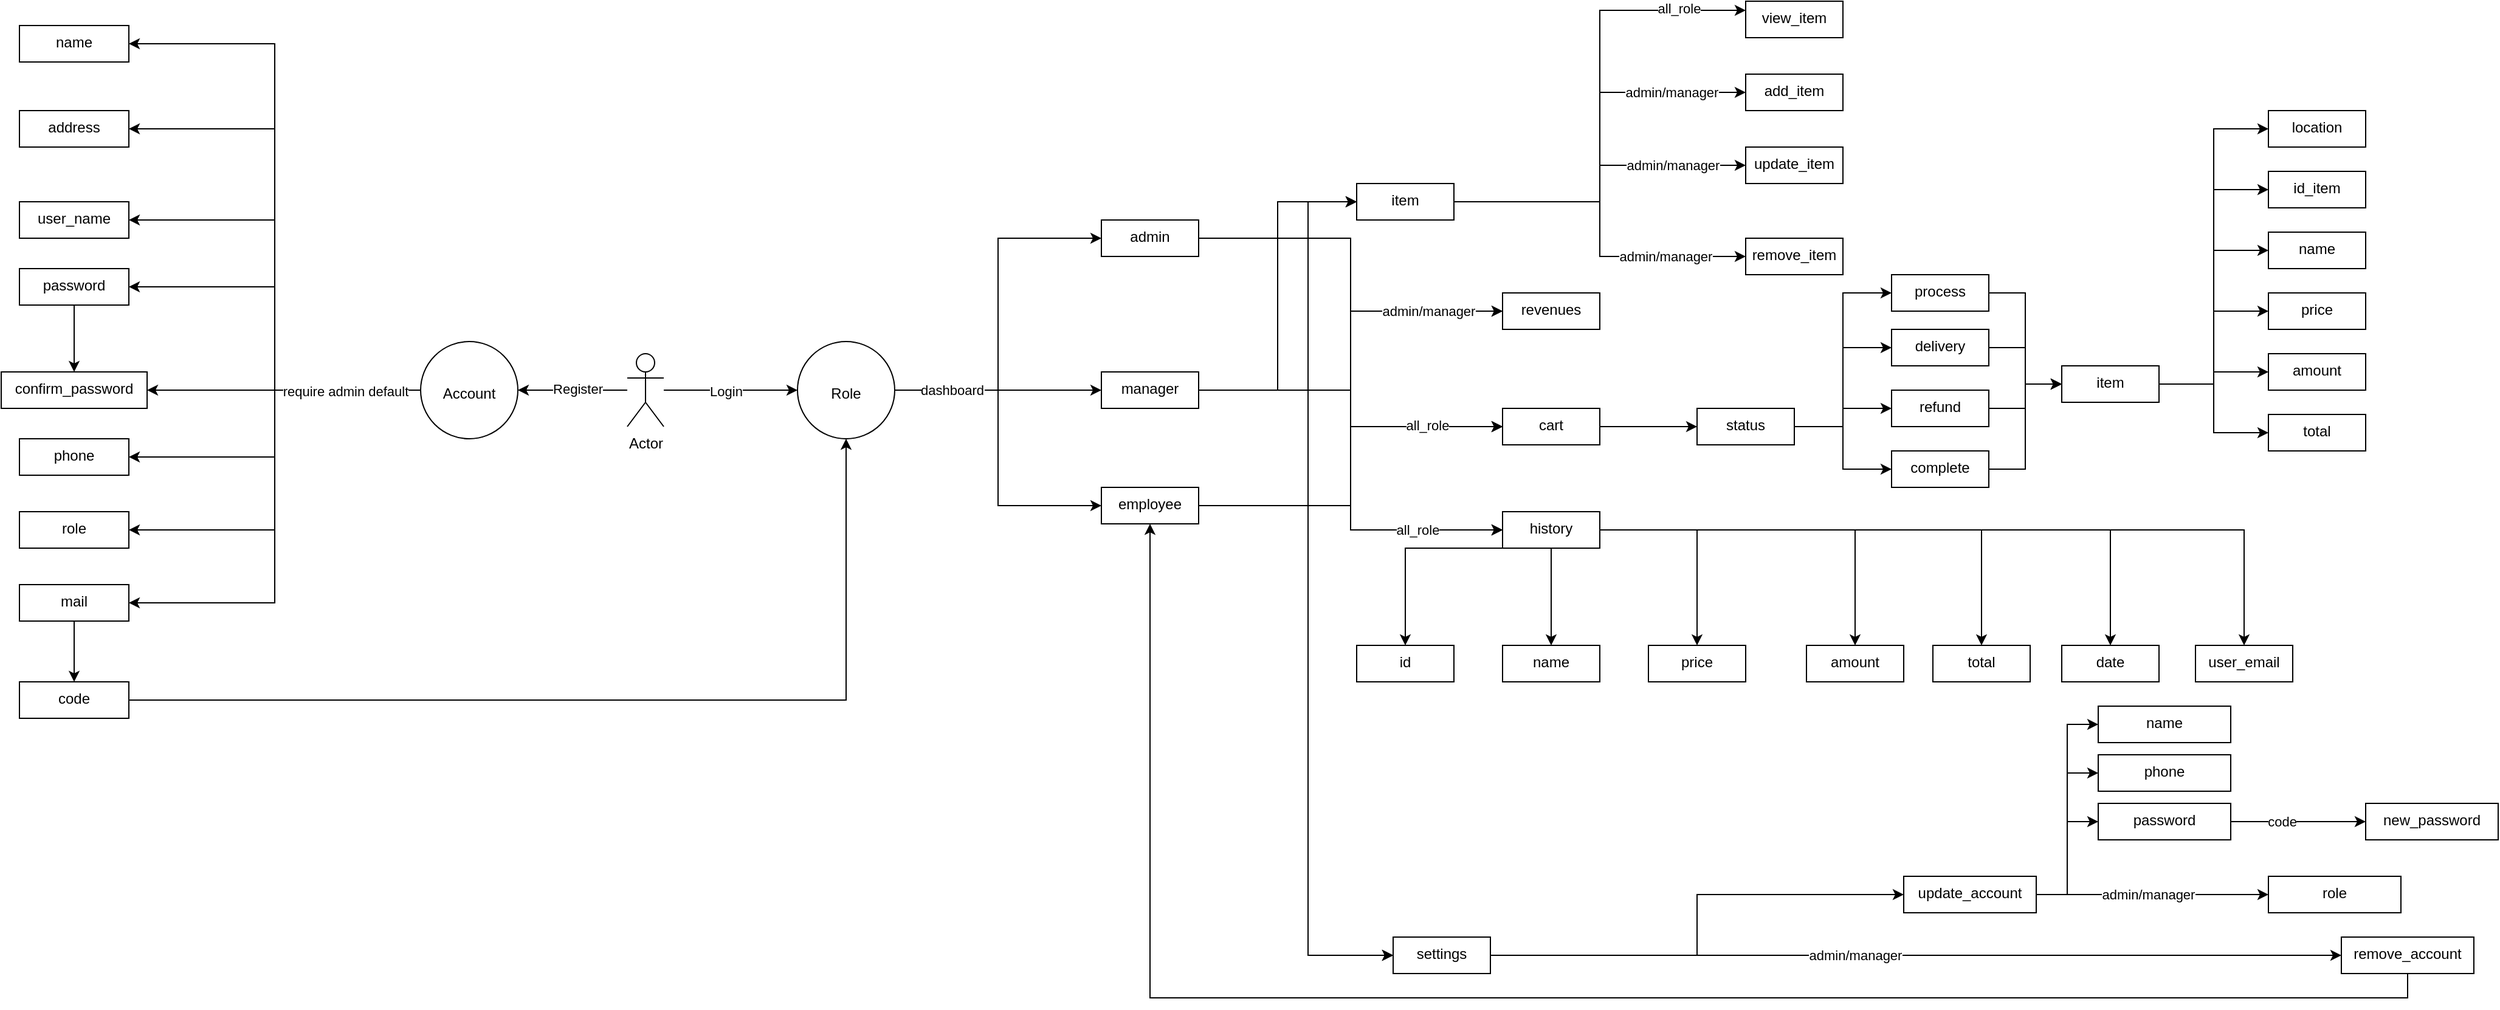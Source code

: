 <mxfile version="22.0.4" type="github">
  <diagram name="Trang-1" id="b99IJg6aE5r9UIynJmgb">
    <mxGraphModel dx="2535" dy="722" grid="1" gridSize="10" guides="1" tooltips="1" connect="1" arrows="1" fold="1" page="1" pageScale="1" pageWidth="1169" pageHeight="827" math="0" shadow="0">
      <root>
        <mxCell id="0" />
        <mxCell id="1" parent="0" />
        <mxCell id="jHfvoRSbPwIjODcUTpJH-3" value="" style="edgeStyle=orthogonalEdgeStyle;rounded=0;orthogonalLoop=1;jettySize=auto;html=1;" edge="1" parent="1" source="jHfvoRSbPwIjODcUTpJH-1" target="jHfvoRSbPwIjODcUTpJH-2">
          <mxGeometry relative="1" as="geometry">
            <Array as="points">
              <mxPoint x="560" y="650" />
              <mxPoint x="560" y="650" />
            </Array>
          </mxGeometry>
        </mxCell>
        <mxCell id="jHfvoRSbPwIjODcUTpJH-4" value="Login" style="edgeLabel;html=1;align=center;verticalAlign=middle;resizable=0;points=[];" vertex="1" connectable="0" parent="jHfvoRSbPwIjODcUTpJH-3">
          <mxGeometry x="-0.082" y="-1" relative="1" as="geometry">
            <mxPoint as="offset" />
          </mxGeometry>
        </mxCell>
        <mxCell id="jHfvoRSbPwIjODcUTpJH-33" value="" style="edgeStyle=orthogonalEdgeStyle;rounded=0;orthogonalLoop=1;jettySize=auto;html=1;" edge="1" parent="1" source="jHfvoRSbPwIjODcUTpJH-1" target="jHfvoRSbPwIjODcUTpJH-32">
          <mxGeometry relative="1" as="geometry" />
        </mxCell>
        <mxCell id="jHfvoRSbPwIjODcUTpJH-172" value="Register" style="edgeLabel;html=1;align=center;verticalAlign=middle;resizable=0;points=[];" vertex="1" connectable="0" parent="jHfvoRSbPwIjODcUTpJH-33">
          <mxGeometry x="-0.08" y="-1" relative="1" as="geometry">
            <mxPoint as="offset" />
          </mxGeometry>
        </mxCell>
        <mxCell id="jHfvoRSbPwIjODcUTpJH-1" value="Actor" style="shape=umlActor;verticalLabelPosition=bottom;verticalAlign=top;html=1;outlineConnect=0;" vertex="1" parent="1">
          <mxGeometry x="500" y="620" width="30" height="60" as="geometry" />
        </mxCell>
        <mxCell id="jHfvoRSbPwIjODcUTpJH-49" value="" style="edgeStyle=orthogonalEdgeStyle;rounded=0;orthogonalLoop=1;jettySize=auto;html=1;entryX=0;entryY=0.5;entryDx=0;entryDy=0;" edge="1" parent="1" source="jHfvoRSbPwIjODcUTpJH-2" target="jHfvoRSbPwIjODcUTpJH-48">
          <mxGeometry relative="1" as="geometry" />
        </mxCell>
        <mxCell id="jHfvoRSbPwIjODcUTpJH-53" style="edgeStyle=orthogonalEdgeStyle;rounded=0;orthogonalLoop=1;jettySize=auto;html=1;entryX=0;entryY=0.5;entryDx=0;entryDy=0;" edge="1" parent="1" source="jHfvoRSbPwIjODcUTpJH-2" target="jHfvoRSbPwIjODcUTpJH-50">
          <mxGeometry relative="1" as="geometry" />
        </mxCell>
        <mxCell id="jHfvoRSbPwIjODcUTpJH-54" style="edgeStyle=orthogonalEdgeStyle;rounded=0;orthogonalLoop=1;jettySize=auto;html=1;entryX=0;entryY=0.5;entryDx=0;entryDy=0;" edge="1" parent="1" source="jHfvoRSbPwIjODcUTpJH-2" target="jHfvoRSbPwIjODcUTpJH-51">
          <mxGeometry relative="1" as="geometry" />
        </mxCell>
        <mxCell id="jHfvoRSbPwIjODcUTpJH-91" value="dashboard" style="edgeLabel;html=1;align=center;verticalAlign=middle;resizable=0;points=[];" vertex="1" connectable="0" parent="jHfvoRSbPwIjODcUTpJH-54">
          <mxGeometry x="-0.589" relative="1" as="geometry">
            <mxPoint x="-8" as="offset" />
          </mxGeometry>
        </mxCell>
        <mxCell id="jHfvoRSbPwIjODcUTpJH-2" value="&lt;br&gt;&lt;br&gt;Role" style="ellipse;whiteSpace=wrap;html=1;verticalAlign=top;" vertex="1" parent="1">
          <mxGeometry x="640" y="610" width="80" height="80" as="geometry" />
        </mxCell>
        <mxCell id="jHfvoRSbPwIjODcUTpJH-5" value="user_name" style="whiteSpace=wrap;html=1;verticalAlign=top;" vertex="1" parent="1">
          <mxGeometry y="495" width="90" height="30" as="geometry" />
        </mxCell>
        <mxCell id="jHfvoRSbPwIjODcUTpJH-40" style="edgeStyle=orthogonalEdgeStyle;rounded=0;orthogonalLoop=1;jettySize=auto;html=1;entryX=0.5;entryY=0;entryDx=0;entryDy=0;" edge="1" parent="1" source="jHfvoRSbPwIjODcUTpJH-7" target="jHfvoRSbPwIjODcUTpJH-8">
          <mxGeometry relative="1" as="geometry" />
        </mxCell>
        <mxCell id="jHfvoRSbPwIjODcUTpJH-7" value="password" style="whiteSpace=wrap;html=1;verticalAlign=top;" vertex="1" parent="1">
          <mxGeometry y="550" width="90" height="30" as="geometry" />
        </mxCell>
        <mxCell id="jHfvoRSbPwIjODcUTpJH-8" value="confirm_password" style="whiteSpace=wrap;html=1;verticalAlign=top;" vertex="1" parent="1">
          <mxGeometry x="-15" y="635" width="120" height="30" as="geometry" />
        </mxCell>
        <mxCell id="jHfvoRSbPwIjODcUTpJH-9" value="phone" style="whiteSpace=wrap;html=1;verticalAlign=top;" vertex="1" parent="1">
          <mxGeometry y="690" width="90" height="30" as="geometry" />
        </mxCell>
        <mxCell id="jHfvoRSbPwIjODcUTpJH-10" value="name" style="whiteSpace=wrap;html=1;verticalAlign=top;" vertex="1" parent="1">
          <mxGeometry y="350" width="90" height="30" as="geometry" />
        </mxCell>
        <mxCell id="jHfvoRSbPwIjODcUTpJH-23" style="edgeStyle=orthogonalEdgeStyle;rounded=0;orthogonalLoop=1;jettySize=auto;html=1;" edge="1" parent="1" source="jHfvoRSbPwIjODcUTpJH-11" target="jHfvoRSbPwIjODcUTpJH-12">
          <mxGeometry relative="1" as="geometry" />
        </mxCell>
        <mxCell id="jHfvoRSbPwIjODcUTpJH-11" value="mail" style="whiteSpace=wrap;html=1;verticalAlign=top;" vertex="1" parent="1">
          <mxGeometry y="810" width="90" height="30" as="geometry" />
        </mxCell>
        <mxCell id="jHfvoRSbPwIjODcUTpJH-47" style="edgeStyle=orthogonalEdgeStyle;rounded=0;orthogonalLoop=1;jettySize=auto;html=1;entryX=0.5;entryY=1;entryDx=0;entryDy=0;" edge="1" parent="1" source="jHfvoRSbPwIjODcUTpJH-12" target="jHfvoRSbPwIjODcUTpJH-2">
          <mxGeometry relative="1" as="geometry" />
        </mxCell>
        <mxCell id="jHfvoRSbPwIjODcUTpJH-12" value="code" style="whiteSpace=wrap;html=1;verticalAlign=top;" vertex="1" parent="1">
          <mxGeometry y="890" width="90" height="30" as="geometry" />
        </mxCell>
        <mxCell id="jHfvoRSbPwIjODcUTpJH-35" style="edgeStyle=orthogonalEdgeStyle;rounded=0;orthogonalLoop=1;jettySize=auto;html=1;entryX=1;entryY=0.5;entryDx=0;entryDy=0;" edge="1" parent="1" source="jHfvoRSbPwIjODcUTpJH-32" target="jHfvoRSbPwIjODcUTpJH-10">
          <mxGeometry relative="1" as="geometry" />
        </mxCell>
        <mxCell id="jHfvoRSbPwIjODcUTpJH-36" style="edgeStyle=orthogonalEdgeStyle;rounded=0;orthogonalLoop=1;jettySize=auto;html=1;entryX=1;entryY=0.5;entryDx=0;entryDy=0;" edge="1" parent="1" source="jHfvoRSbPwIjODcUTpJH-32" target="jHfvoRSbPwIjODcUTpJH-5">
          <mxGeometry relative="1" as="geometry" />
        </mxCell>
        <mxCell id="jHfvoRSbPwIjODcUTpJH-37" style="edgeStyle=orthogonalEdgeStyle;rounded=0;orthogonalLoop=1;jettySize=auto;html=1;entryX=1;entryY=0.5;entryDx=0;entryDy=0;" edge="1" parent="1" source="jHfvoRSbPwIjODcUTpJH-32" target="jHfvoRSbPwIjODcUTpJH-7">
          <mxGeometry relative="1" as="geometry" />
        </mxCell>
        <mxCell id="jHfvoRSbPwIjODcUTpJH-39" style="edgeStyle=orthogonalEdgeStyle;rounded=0;orthogonalLoop=1;jettySize=auto;html=1;entryX=1;entryY=0.5;entryDx=0;entryDy=0;" edge="1" parent="1" source="jHfvoRSbPwIjODcUTpJH-32" target="jHfvoRSbPwIjODcUTpJH-8">
          <mxGeometry relative="1" as="geometry">
            <Array as="points">
              <mxPoint x="175" y="650" />
            </Array>
          </mxGeometry>
        </mxCell>
        <mxCell id="jHfvoRSbPwIjODcUTpJH-41" style="edgeStyle=orthogonalEdgeStyle;rounded=0;orthogonalLoop=1;jettySize=auto;html=1;entryX=1;entryY=0.5;entryDx=0;entryDy=0;" edge="1" parent="1" source="jHfvoRSbPwIjODcUTpJH-32" target="jHfvoRSbPwIjODcUTpJH-9">
          <mxGeometry relative="1" as="geometry" />
        </mxCell>
        <mxCell id="jHfvoRSbPwIjODcUTpJH-42" style="edgeStyle=orthogonalEdgeStyle;rounded=0;orthogonalLoop=1;jettySize=auto;html=1;entryX=1;entryY=0.5;entryDx=0;entryDy=0;" edge="1" parent="1" source="jHfvoRSbPwIjODcUTpJH-32" target="jHfvoRSbPwIjODcUTpJH-11">
          <mxGeometry relative="1" as="geometry" />
        </mxCell>
        <mxCell id="jHfvoRSbPwIjODcUTpJH-46" style="edgeStyle=orthogonalEdgeStyle;rounded=0;orthogonalLoop=1;jettySize=auto;html=1;entryX=1;entryY=0.5;entryDx=0;entryDy=0;" edge="1" parent="1" source="jHfvoRSbPwIjODcUTpJH-32" target="jHfvoRSbPwIjODcUTpJH-45">
          <mxGeometry relative="1" as="geometry" />
        </mxCell>
        <mxCell id="jHfvoRSbPwIjODcUTpJH-177" style="edgeStyle=orthogonalEdgeStyle;rounded=0;orthogonalLoop=1;jettySize=auto;html=1;entryX=1;entryY=0.5;entryDx=0;entryDy=0;" edge="1" parent="1" source="jHfvoRSbPwIjODcUTpJH-32" target="jHfvoRSbPwIjODcUTpJH-108">
          <mxGeometry relative="1" as="geometry" />
        </mxCell>
        <mxCell id="jHfvoRSbPwIjODcUTpJH-32" value="&lt;br&gt;&lt;br&gt;Account" style="ellipse;whiteSpace=wrap;html=1;verticalAlign=top;" vertex="1" parent="1">
          <mxGeometry x="330" y="610" width="80" height="80" as="geometry" />
        </mxCell>
        <mxCell id="jHfvoRSbPwIjODcUTpJH-45" value="role" style="whiteSpace=wrap;html=1;verticalAlign=top;" vertex="1" parent="1">
          <mxGeometry y="750" width="90" height="30" as="geometry" />
        </mxCell>
        <mxCell id="jHfvoRSbPwIjODcUTpJH-65" style="edgeStyle=orthogonalEdgeStyle;rounded=0;orthogonalLoop=1;jettySize=auto;html=1;entryX=0;entryY=0.5;entryDx=0;entryDy=0;" edge="1" parent="1" source="jHfvoRSbPwIjODcUTpJH-48" target="jHfvoRSbPwIjODcUTpJH-58">
          <mxGeometry relative="1" as="geometry" />
        </mxCell>
        <mxCell id="jHfvoRSbPwIjODcUTpJH-76" style="edgeStyle=orthogonalEdgeStyle;rounded=0;orthogonalLoop=1;jettySize=auto;html=1;entryX=0;entryY=0.5;entryDx=0;entryDy=0;" edge="1" parent="1" source="jHfvoRSbPwIjODcUTpJH-48" target="jHfvoRSbPwIjODcUTpJH-55">
          <mxGeometry relative="1" as="geometry" />
        </mxCell>
        <mxCell id="jHfvoRSbPwIjODcUTpJH-84" style="edgeStyle=orthogonalEdgeStyle;rounded=0;orthogonalLoop=1;jettySize=auto;html=1;entryX=0;entryY=0.5;entryDx=0;entryDy=0;" edge="1" parent="1" source="jHfvoRSbPwIjODcUTpJH-48" target="jHfvoRSbPwIjODcUTpJH-57">
          <mxGeometry relative="1" as="geometry" />
        </mxCell>
        <mxCell id="jHfvoRSbPwIjODcUTpJH-87" style="edgeStyle=orthogonalEdgeStyle;rounded=0;orthogonalLoop=1;jettySize=auto;html=1;entryX=0;entryY=0.5;entryDx=0;entryDy=0;" edge="1" parent="1" source="jHfvoRSbPwIjODcUTpJH-48" target="jHfvoRSbPwIjODcUTpJH-56">
          <mxGeometry relative="1" as="geometry" />
        </mxCell>
        <mxCell id="jHfvoRSbPwIjODcUTpJH-95" style="edgeStyle=orthogonalEdgeStyle;rounded=0;orthogonalLoop=1;jettySize=auto;html=1;entryX=0;entryY=0.5;entryDx=0;entryDy=0;" edge="1" parent="1" source="jHfvoRSbPwIjODcUTpJH-48" target="jHfvoRSbPwIjODcUTpJH-94">
          <mxGeometry relative="1" as="geometry">
            <Array as="points">
              <mxPoint x="1060" y="525" />
              <mxPoint x="1060" y="1115" />
            </Array>
          </mxGeometry>
        </mxCell>
        <mxCell id="jHfvoRSbPwIjODcUTpJH-48" value="admin" style="whiteSpace=wrap;html=1;verticalAlign=top;" vertex="1" parent="1">
          <mxGeometry x="890" y="510" width="80" height="30" as="geometry" />
        </mxCell>
        <mxCell id="jHfvoRSbPwIjODcUTpJH-66" style="edgeStyle=orthogonalEdgeStyle;rounded=0;orthogonalLoop=1;jettySize=auto;html=1;entryX=0;entryY=0.5;entryDx=0;entryDy=0;" edge="1" parent="1" source="jHfvoRSbPwIjODcUTpJH-50" target="jHfvoRSbPwIjODcUTpJH-58">
          <mxGeometry relative="1" as="geometry" />
        </mxCell>
        <mxCell id="jHfvoRSbPwIjODcUTpJH-77" style="edgeStyle=orthogonalEdgeStyle;rounded=0;orthogonalLoop=1;jettySize=auto;html=1;entryX=0;entryY=0.5;entryDx=0;entryDy=0;" edge="1" parent="1" source="jHfvoRSbPwIjODcUTpJH-50" target="jHfvoRSbPwIjODcUTpJH-55">
          <mxGeometry relative="1" as="geometry" />
        </mxCell>
        <mxCell id="jHfvoRSbPwIjODcUTpJH-88" value="admin/manager" style="edgeLabel;html=1;align=center;verticalAlign=middle;resizable=0;points=[];" vertex="1" connectable="0" parent="jHfvoRSbPwIjODcUTpJH-77">
          <mxGeometry x="0.564" y="-1" relative="1" as="geometry">
            <mxPoint x="7" y="-1" as="offset" />
          </mxGeometry>
        </mxCell>
        <mxCell id="jHfvoRSbPwIjODcUTpJH-83" style="edgeStyle=orthogonalEdgeStyle;rounded=0;orthogonalLoop=1;jettySize=auto;html=1;entryX=0;entryY=0.5;entryDx=0;entryDy=0;" edge="1" parent="1" source="jHfvoRSbPwIjODcUTpJH-50" target="jHfvoRSbPwIjODcUTpJH-57">
          <mxGeometry relative="1" as="geometry" />
        </mxCell>
        <mxCell id="jHfvoRSbPwIjODcUTpJH-85" style="edgeStyle=orthogonalEdgeStyle;rounded=0;orthogonalLoop=1;jettySize=auto;html=1;entryX=0;entryY=0.5;entryDx=0;entryDy=0;" edge="1" parent="1" source="jHfvoRSbPwIjODcUTpJH-50" target="jHfvoRSbPwIjODcUTpJH-56">
          <mxGeometry relative="1" as="geometry" />
        </mxCell>
        <mxCell id="jHfvoRSbPwIjODcUTpJH-97" style="edgeStyle=orthogonalEdgeStyle;rounded=0;orthogonalLoop=1;jettySize=auto;html=1;entryX=0;entryY=0.5;entryDx=0;entryDy=0;" edge="1" parent="1" source="jHfvoRSbPwIjODcUTpJH-50" target="jHfvoRSbPwIjODcUTpJH-94">
          <mxGeometry relative="1" as="geometry">
            <Array as="points">
              <mxPoint x="1060" y="650" />
              <mxPoint x="1060" y="1115" />
            </Array>
          </mxGeometry>
        </mxCell>
        <mxCell id="jHfvoRSbPwIjODcUTpJH-50" value="manager" style="whiteSpace=wrap;html=1;verticalAlign=top;" vertex="1" parent="1">
          <mxGeometry x="890" y="635" width="80" height="30" as="geometry" />
        </mxCell>
        <mxCell id="jHfvoRSbPwIjODcUTpJH-71" style="edgeStyle=orthogonalEdgeStyle;rounded=0;orthogonalLoop=1;jettySize=auto;html=1;entryX=0;entryY=0.5;entryDx=0;entryDy=0;" edge="1" parent="1" source="jHfvoRSbPwIjODcUTpJH-51" target="jHfvoRSbPwIjODcUTpJH-58">
          <mxGeometry relative="1" as="geometry">
            <Array as="points">
              <mxPoint x="1060" y="745" />
              <mxPoint x="1060" y="495" />
            </Array>
          </mxGeometry>
        </mxCell>
        <mxCell id="jHfvoRSbPwIjODcUTpJH-82" style="edgeStyle=orthogonalEdgeStyle;rounded=0;orthogonalLoop=1;jettySize=auto;html=1;entryX=0;entryY=0.5;entryDx=0;entryDy=0;" edge="1" parent="1" source="jHfvoRSbPwIjODcUTpJH-51" target="jHfvoRSbPwIjODcUTpJH-57">
          <mxGeometry relative="1" as="geometry" />
        </mxCell>
        <mxCell id="jHfvoRSbPwIjODcUTpJH-90" value="all_role" style="edgeLabel;html=1;align=center;verticalAlign=middle;resizable=0;points=[];" vertex="1" connectable="0" parent="jHfvoRSbPwIjODcUTpJH-82">
          <mxGeometry x="0.483" relative="1" as="geometry">
            <mxPoint as="offset" />
          </mxGeometry>
        </mxCell>
        <mxCell id="jHfvoRSbPwIjODcUTpJH-86" style="edgeStyle=orthogonalEdgeStyle;rounded=0;orthogonalLoop=1;jettySize=auto;html=1;entryX=0;entryY=0.5;entryDx=0;entryDy=0;" edge="1" parent="1" source="jHfvoRSbPwIjODcUTpJH-51" target="jHfvoRSbPwIjODcUTpJH-56">
          <mxGeometry relative="1" as="geometry" />
        </mxCell>
        <mxCell id="jHfvoRSbPwIjODcUTpJH-89" value="all_role" style="edgeLabel;html=1;align=center;verticalAlign=middle;resizable=0;points=[];" vertex="1" connectable="0" parent="jHfvoRSbPwIjODcUTpJH-86">
          <mxGeometry x="0.607" y="1" relative="1" as="geometry">
            <mxPoint as="offset" />
          </mxGeometry>
        </mxCell>
        <mxCell id="jHfvoRSbPwIjODcUTpJH-96" style="edgeStyle=orthogonalEdgeStyle;rounded=0;orthogonalLoop=1;jettySize=auto;html=1;entryX=0;entryY=0.5;entryDx=0;entryDy=0;" edge="1" parent="1" source="jHfvoRSbPwIjODcUTpJH-51" target="jHfvoRSbPwIjODcUTpJH-94">
          <mxGeometry relative="1" as="geometry">
            <Array as="points">
              <mxPoint x="1060" y="745" />
              <mxPoint x="1060" y="1115" />
            </Array>
          </mxGeometry>
        </mxCell>
        <mxCell id="jHfvoRSbPwIjODcUTpJH-51" value="employee" style="whiteSpace=wrap;html=1;verticalAlign=top;" vertex="1" parent="1">
          <mxGeometry x="890" y="730" width="80" height="30" as="geometry" />
        </mxCell>
        <mxCell id="jHfvoRSbPwIjODcUTpJH-55" value="revenues" style="whiteSpace=wrap;html=1;verticalAlign=top;" vertex="1" parent="1">
          <mxGeometry x="1220" y="570" width="80" height="30" as="geometry" />
        </mxCell>
        <mxCell id="jHfvoRSbPwIjODcUTpJH-140" value="" style="edgeStyle=orthogonalEdgeStyle;rounded=0;orthogonalLoop=1;jettySize=auto;html=1;entryX=0;entryY=0.5;entryDx=0;entryDy=0;" edge="1" parent="1" source="jHfvoRSbPwIjODcUTpJH-56" target="jHfvoRSbPwIjODcUTpJH-139">
          <mxGeometry relative="1" as="geometry" />
        </mxCell>
        <mxCell id="jHfvoRSbPwIjODcUTpJH-56" value="cart" style="whiteSpace=wrap;html=1;verticalAlign=top;" vertex="1" parent="1">
          <mxGeometry x="1220" y="665" width="80" height="30" as="geometry" />
        </mxCell>
        <mxCell id="jHfvoRSbPwIjODcUTpJH-131" style="edgeStyle=orthogonalEdgeStyle;rounded=0;orthogonalLoop=1;jettySize=auto;html=1;entryX=0.5;entryY=0;entryDx=0;entryDy=0;" edge="1" parent="1" source="jHfvoRSbPwIjODcUTpJH-57" target="jHfvoRSbPwIjODcUTpJH-121">
          <mxGeometry relative="1" as="geometry" />
        </mxCell>
        <mxCell id="jHfvoRSbPwIjODcUTpJH-132" style="edgeStyle=orthogonalEdgeStyle;rounded=0;orthogonalLoop=1;jettySize=auto;html=1;entryX=0.5;entryY=0;entryDx=0;entryDy=0;" edge="1" parent="1" source="jHfvoRSbPwIjODcUTpJH-57" target="jHfvoRSbPwIjODcUTpJH-125">
          <mxGeometry relative="1" as="geometry" />
        </mxCell>
        <mxCell id="jHfvoRSbPwIjODcUTpJH-133" style="edgeStyle=orthogonalEdgeStyle;rounded=0;orthogonalLoop=1;jettySize=auto;html=1;entryX=0.5;entryY=0;entryDx=0;entryDy=0;" edge="1" parent="1" source="jHfvoRSbPwIjODcUTpJH-57" target="jHfvoRSbPwIjODcUTpJH-122">
          <mxGeometry relative="1" as="geometry" />
        </mxCell>
        <mxCell id="jHfvoRSbPwIjODcUTpJH-134" style="edgeStyle=orthogonalEdgeStyle;rounded=0;orthogonalLoop=1;jettySize=auto;html=1;entryX=0.5;entryY=0;entryDx=0;entryDy=0;" edge="1" parent="1" source="jHfvoRSbPwIjODcUTpJH-57" target="jHfvoRSbPwIjODcUTpJH-123">
          <mxGeometry relative="1" as="geometry" />
        </mxCell>
        <mxCell id="jHfvoRSbPwIjODcUTpJH-135" style="edgeStyle=orthogonalEdgeStyle;rounded=0;orthogonalLoop=1;jettySize=auto;html=1;entryX=0.5;entryY=0;entryDx=0;entryDy=0;" edge="1" parent="1" source="jHfvoRSbPwIjODcUTpJH-57" target="jHfvoRSbPwIjODcUTpJH-127">
          <mxGeometry relative="1" as="geometry" />
        </mxCell>
        <mxCell id="jHfvoRSbPwIjODcUTpJH-136" style="edgeStyle=orthogonalEdgeStyle;rounded=0;orthogonalLoop=1;jettySize=auto;html=1;entryX=0.5;entryY=0;entryDx=0;entryDy=0;" edge="1" parent="1" source="jHfvoRSbPwIjODcUTpJH-57" target="jHfvoRSbPwIjODcUTpJH-128">
          <mxGeometry relative="1" as="geometry" />
        </mxCell>
        <mxCell id="jHfvoRSbPwIjODcUTpJH-138" style="edgeStyle=orthogonalEdgeStyle;rounded=0;orthogonalLoop=1;jettySize=auto;html=1;entryX=0.5;entryY=0;entryDx=0;entryDy=0;" edge="1" parent="1" source="jHfvoRSbPwIjODcUTpJH-57" target="jHfvoRSbPwIjODcUTpJH-119">
          <mxGeometry relative="1" as="geometry">
            <Array as="points">
              <mxPoint x="1140" y="780" />
            </Array>
          </mxGeometry>
        </mxCell>
        <mxCell id="jHfvoRSbPwIjODcUTpJH-57" value="history" style="whiteSpace=wrap;html=1;verticalAlign=top;" vertex="1" parent="1">
          <mxGeometry x="1220" y="750" width="80" height="30" as="geometry" />
        </mxCell>
        <mxCell id="jHfvoRSbPwIjODcUTpJH-60" value="" style="edgeStyle=orthogonalEdgeStyle;rounded=0;orthogonalLoop=1;jettySize=auto;html=1;entryX=0;entryY=0.5;entryDx=0;entryDy=0;" edge="1" parent="1" source="jHfvoRSbPwIjODcUTpJH-58" target="jHfvoRSbPwIjODcUTpJH-59">
          <mxGeometry relative="1" as="geometry" />
        </mxCell>
        <mxCell id="jHfvoRSbPwIjODcUTpJH-73" value="admin/manager" style="edgeLabel;html=1;align=center;verticalAlign=middle;resizable=0;points=[];" vertex="1" connectable="0" parent="jHfvoRSbPwIjODcUTpJH-60">
          <mxGeometry x="0.63" y="1" relative="1" as="geometry">
            <mxPoint y="1" as="offset" />
          </mxGeometry>
        </mxCell>
        <mxCell id="jHfvoRSbPwIjODcUTpJH-63" style="edgeStyle=orthogonalEdgeStyle;rounded=0;orthogonalLoop=1;jettySize=auto;html=1;entryX=0;entryY=0.5;entryDx=0;entryDy=0;" edge="1" parent="1" source="jHfvoRSbPwIjODcUTpJH-58" target="jHfvoRSbPwIjODcUTpJH-61">
          <mxGeometry relative="1" as="geometry" />
        </mxCell>
        <mxCell id="jHfvoRSbPwIjODcUTpJH-74" value="admin/manager" style="edgeLabel;html=1;align=center;verticalAlign=middle;resizable=0;points=[];" vertex="1" connectable="0" parent="jHfvoRSbPwIjODcUTpJH-63">
          <mxGeometry x="0.452" y="2" relative="1" as="geometry">
            <mxPoint x="14" y="2" as="offset" />
          </mxGeometry>
        </mxCell>
        <mxCell id="jHfvoRSbPwIjODcUTpJH-64" style="edgeStyle=orthogonalEdgeStyle;rounded=0;orthogonalLoop=1;jettySize=auto;html=1;entryX=0;entryY=0.5;entryDx=0;entryDy=0;" edge="1" parent="1" source="jHfvoRSbPwIjODcUTpJH-58" target="jHfvoRSbPwIjODcUTpJH-62">
          <mxGeometry relative="1" as="geometry" />
        </mxCell>
        <mxCell id="jHfvoRSbPwIjODcUTpJH-75" value="admin/manager" style="edgeLabel;html=1;align=center;verticalAlign=middle;resizable=0;points=[];" vertex="1" connectable="0" parent="jHfvoRSbPwIjODcUTpJH-64">
          <mxGeometry x="0.537" relative="1" as="geometry">
            <mxPoint as="offset" />
          </mxGeometry>
        </mxCell>
        <mxCell id="jHfvoRSbPwIjODcUTpJH-70" style="edgeStyle=orthogonalEdgeStyle;rounded=0;orthogonalLoop=1;jettySize=auto;html=1;entryX=0;entryY=0.25;entryDx=0;entryDy=0;" edge="1" parent="1" source="jHfvoRSbPwIjODcUTpJH-58" target="jHfvoRSbPwIjODcUTpJH-67">
          <mxGeometry relative="1" as="geometry" />
        </mxCell>
        <mxCell id="jHfvoRSbPwIjODcUTpJH-72" value="all_role" style="edgeLabel;html=1;align=center;verticalAlign=middle;resizable=0;points=[];" vertex="1" connectable="0" parent="jHfvoRSbPwIjODcUTpJH-70">
          <mxGeometry x="0.719" y="3" relative="1" as="geometry">
            <mxPoint x="1" y="1" as="offset" />
          </mxGeometry>
        </mxCell>
        <mxCell id="jHfvoRSbPwIjODcUTpJH-58" value="item" style="whiteSpace=wrap;html=1;verticalAlign=top;" vertex="1" parent="1">
          <mxGeometry x="1100" y="480" width="80" height="30" as="geometry" />
        </mxCell>
        <mxCell id="jHfvoRSbPwIjODcUTpJH-59" value="add_item" style="whiteSpace=wrap;html=1;verticalAlign=top;" vertex="1" parent="1">
          <mxGeometry x="1420" y="390" width="80" height="30" as="geometry" />
        </mxCell>
        <mxCell id="jHfvoRSbPwIjODcUTpJH-61" value="update_item" style="whiteSpace=wrap;html=1;verticalAlign=top;" vertex="1" parent="1">
          <mxGeometry x="1420" y="450" width="80" height="30" as="geometry" />
        </mxCell>
        <mxCell id="jHfvoRSbPwIjODcUTpJH-62" value="remove_item" style="whiteSpace=wrap;html=1;verticalAlign=top;" vertex="1" parent="1">
          <mxGeometry x="1420" y="525" width="80" height="30" as="geometry" />
        </mxCell>
        <mxCell id="jHfvoRSbPwIjODcUTpJH-67" value="view_item" style="whiteSpace=wrap;html=1;verticalAlign=top;" vertex="1" parent="1">
          <mxGeometry x="1420" y="330" width="80" height="30" as="geometry" />
        </mxCell>
        <mxCell id="jHfvoRSbPwIjODcUTpJH-100" style="edgeStyle=orthogonalEdgeStyle;rounded=0;orthogonalLoop=1;jettySize=auto;html=1;entryX=0;entryY=0.5;entryDx=0;entryDy=0;" edge="1" parent="1" source="jHfvoRSbPwIjODcUTpJH-94" target="jHfvoRSbPwIjODcUTpJH-99">
          <mxGeometry relative="1" as="geometry" />
        </mxCell>
        <mxCell id="jHfvoRSbPwIjODcUTpJH-101" value="admin/manager" style="edgeLabel;html=1;align=center;verticalAlign=middle;resizable=0;points=[];" vertex="1" connectable="0" parent="jHfvoRSbPwIjODcUTpJH-100">
          <mxGeometry x="-0.143" y="-1" relative="1" as="geometry">
            <mxPoint y="-1" as="offset" />
          </mxGeometry>
        </mxCell>
        <mxCell id="jHfvoRSbPwIjODcUTpJH-103" style="edgeStyle=orthogonalEdgeStyle;rounded=0;orthogonalLoop=1;jettySize=auto;html=1;entryX=0;entryY=0.5;entryDx=0;entryDy=0;" edge="1" parent="1" source="jHfvoRSbPwIjODcUTpJH-94" target="jHfvoRSbPwIjODcUTpJH-98">
          <mxGeometry relative="1" as="geometry" />
        </mxCell>
        <mxCell id="jHfvoRSbPwIjODcUTpJH-94" value="settings" style="whiteSpace=wrap;html=1;verticalAlign=top;" vertex="1" parent="1">
          <mxGeometry x="1130" y="1100" width="80" height="30" as="geometry" />
        </mxCell>
        <mxCell id="jHfvoRSbPwIjODcUTpJH-106" value="" style="edgeStyle=orthogonalEdgeStyle;rounded=0;orthogonalLoop=1;jettySize=auto;html=1;entryX=0;entryY=0.5;entryDx=0;entryDy=0;" edge="1" parent="1" source="jHfvoRSbPwIjODcUTpJH-98" target="jHfvoRSbPwIjODcUTpJH-105">
          <mxGeometry relative="1" as="geometry" />
        </mxCell>
        <mxCell id="jHfvoRSbPwIjODcUTpJH-114" style="edgeStyle=orthogonalEdgeStyle;rounded=0;orthogonalLoop=1;jettySize=auto;html=1;entryX=0;entryY=0.5;entryDx=0;entryDy=0;" edge="1" parent="1" source="jHfvoRSbPwIjODcUTpJH-98" target="jHfvoRSbPwIjODcUTpJH-107">
          <mxGeometry relative="1" as="geometry" />
        </mxCell>
        <mxCell id="jHfvoRSbPwIjODcUTpJH-115" style="edgeStyle=orthogonalEdgeStyle;rounded=0;orthogonalLoop=1;jettySize=auto;html=1;entryX=0;entryY=0.5;entryDx=0;entryDy=0;" edge="1" parent="1" source="jHfvoRSbPwIjODcUTpJH-98" target="jHfvoRSbPwIjODcUTpJH-110">
          <mxGeometry relative="1" as="geometry" />
        </mxCell>
        <mxCell id="jHfvoRSbPwIjODcUTpJH-117" style="edgeStyle=orthogonalEdgeStyle;rounded=0;orthogonalLoop=1;jettySize=auto;html=1;" edge="1" parent="1" source="jHfvoRSbPwIjODcUTpJH-98" target="jHfvoRSbPwIjODcUTpJH-116">
          <mxGeometry relative="1" as="geometry" />
        </mxCell>
        <mxCell id="jHfvoRSbPwIjODcUTpJH-118" value="admin/manager" style="edgeLabel;html=1;align=center;verticalAlign=middle;resizable=0;points=[];" vertex="1" connectable="0" parent="jHfvoRSbPwIjODcUTpJH-117">
          <mxGeometry x="-0.121" y="-1" relative="1" as="geometry">
            <mxPoint x="8" y="-1" as="offset" />
          </mxGeometry>
        </mxCell>
        <mxCell id="jHfvoRSbPwIjODcUTpJH-98" value="update_account" style="whiteSpace=wrap;html=1;verticalAlign=top;" vertex="1" parent="1">
          <mxGeometry x="1550" y="1050" width="109" height="30" as="geometry" />
        </mxCell>
        <mxCell id="jHfvoRSbPwIjODcUTpJH-102" style="edgeStyle=orthogonalEdgeStyle;rounded=0;orthogonalLoop=1;jettySize=auto;html=1;entryX=0.5;entryY=1;entryDx=0;entryDy=0;exitX=0.5;exitY=1;exitDx=0;exitDy=0;" edge="1" parent="1" source="jHfvoRSbPwIjODcUTpJH-99" target="jHfvoRSbPwIjODcUTpJH-51">
          <mxGeometry relative="1" as="geometry">
            <mxPoint x="1325" y="1035.0" as="sourcePoint" />
            <mxPoint x="975" y="810" as="targetPoint" />
            <Array as="points">
              <mxPoint x="1964" y="1150" />
              <mxPoint x="930" y="1150" />
            </Array>
          </mxGeometry>
        </mxCell>
        <mxCell id="jHfvoRSbPwIjODcUTpJH-99" value="remove_account" style="whiteSpace=wrap;html=1;verticalAlign=top;" vertex="1" parent="1">
          <mxGeometry x="1910" y="1100" width="109" height="30" as="geometry" />
        </mxCell>
        <mxCell id="jHfvoRSbPwIjODcUTpJH-105" value="name" style="whiteSpace=wrap;html=1;verticalAlign=top;" vertex="1" parent="1">
          <mxGeometry x="1710" y="910" width="109" height="30" as="geometry" />
        </mxCell>
        <mxCell id="jHfvoRSbPwIjODcUTpJH-107" value="phone" style="whiteSpace=wrap;html=1;verticalAlign=top;" vertex="1" parent="1">
          <mxGeometry x="1710" y="950" width="109" height="30" as="geometry" />
        </mxCell>
        <mxCell id="jHfvoRSbPwIjODcUTpJH-108" value="address" style="whiteSpace=wrap;html=1;verticalAlign=top;" vertex="1" parent="1">
          <mxGeometry y="420" width="90" height="30" as="geometry" />
        </mxCell>
        <mxCell id="jHfvoRSbPwIjODcUTpJH-112" value="" style="edgeStyle=orthogonalEdgeStyle;rounded=0;orthogonalLoop=1;jettySize=auto;html=1;" edge="1" parent="1" source="jHfvoRSbPwIjODcUTpJH-110" target="jHfvoRSbPwIjODcUTpJH-111">
          <mxGeometry relative="1" as="geometry" />
        </mxCell>
        <mxCell id="jHfvoRSbPwIjODcUTpJH-113" value="code" style="edgeLabel;html=1;align=center;verticalAlign=middle;resizable=0;points=[];" vertex="1" connectable="0" parent="jHfvoRSbPwIjODcUTpJH-112">
          <mxGeometry x="-0.244" relative="1" as="geometry">
            <mxPoint as="offset" />
          </mxGeometry>
        </mxCell>
        <mxCell id="jHfvoRSbPwIjODcUTpJH-110" value="password" style="whiteSpace=wrap;html=1;verticalAlign=top;" vertex="1" parent="1">
          <mxGeometry x="1710" y="990" width="109" height="30" as="geometry" />
        </mxCell>
        <mxCell id="jHfvoRSbPwIjODcUTpJH-111" value="new_password" style="whiteSpace=wrap;html=1;verticalAlign=top;" vertex="1" parent="1">
          <mxGeometry x="1930" y="990" width="109" height="30" as="geometry" />
        </mxCell>
        <mxCell id="jHfvoRSbPwIjODcUTpJH-116" value="role" style="whiteSpace=wrap;html=1;verticalAlign=top;" vertex="1" parent="1">
          <mxGeometry x="1850" y="1050" width="109" height="30" as="geometry" />
        </mxCell>
        <mxCell id="jHfvoRSbPwIjODcUTpJH-119" value="id" style="whiteSpace=wrap;html=1;verticalAlign=top;" vertex="1" parent="1">
          <mxGeometry x="1100" y="860" width="80" height="30" as="geometry" />
        </mxCell>
        <mxCell id="jHfvoRSbPwIjODcUTpJH-121" value="name" style="whiteSpace=wrap;html=1;verticalAlign=top;" vertex="1" parent="1">
          <mxGeometry x="1220" y="860" width="80" height="30" as="geometry" />
        </mxCell>
        <mxCell id="jHfvoRSbPwIjODcUTpJH-122" value="amount" style="whiteSpace=wrap;html=1;verticalAlign=top;" vertex="1" parent="1">
          <mxGeometry x="1470" y="860" width="80" height="30" as="geometry" />
        </mxCell>
        <mxCell id="jHfvoRSbPwIjODcUTpJH-123" value="total" style="whiteSpace=wrap;html=1;verticalAlign=top;" vertex="1" parent="1">
          <mxGeometry x="1574" y="860" width="80" height="30" as="geometry" />
        </mxCell>
        <mxCell id="jHfvoRSbPwIjODcUTpJH-125" value="price" style="whiteSpace=wrap;html=1;verticalAlign=top;" vertex="1" parent="1">
          <mxGeometry x="1340" y="860" width="80" height="30" as="geometry" />
        </mxCell>
        <mxCell id="jHfvoRSbPwIjODcUTpJH-127" value="date" style="whiteSpace=wrap;html=1;verticalAlign=top;" vertex="1" parent="1">
          <mxGeometry x="1680" y="860" width="80" height="30" as="geometry" />
        </mxCell>
        <mxCell id="jHfvoRSbPwIjODcUTpJH-128" value="user_email" style="whiteSpace=wrap;html=1;verticalAlign=top;" vertex="1" parent="1">
          <mxGeometry x="1790" y="860" width="80" height="30" as="geometry" />
        </mxCell>
        <mxCell id="jHfvoRSbPwIjODcUTpJH-142" value="" style="edgeStyle=orthogonalEdgeStyle;rounded=0;orthogonalLoop=1;jettySize=auto;html=1;entryX=0;entryY=0.5;entryDx=0;entryDy=0;" edge="1" parent="1" source="jHfvoRSbPwIjODcUTpJH-139" target="jHfvoRSbPwIjODcUTpJH-141">
          <mxGeometry relative="1" as="geometry" />
        </mxCell>
        <mxCell id="jHfvoRSbPwIjODcUTpJH-148" style="edgeStyle=orthogonalEdgeStyle;rounded=0;orthogonalLoop=1;jettySize=auto;html=1;entryX=0;entryY=0.5;entryDx=0;entryDy=0;" edge="1" parent="1" source="jHfvoRSbPwIjODcUTpJH-139" target="jHfvoRSbPwIjODcUTpJH-144">
          <mxGeometry relative="1" as="geometry" />
        </mxCell>
        <mxCell id="jHfvoRSbPwIjODcUTpJH-149" style="edgeStyle=orthogonalEdgeStyle;rounded=0;orthogonalLoop=1;jettySize=auto;html=1;entryX=0;entryY=0.5;entryDx=0;entryDy=0;" edge="1" parent="1" source="jHfvoRSbPwIjODcUTpJH-139" target="jHfvoRSbPwIjODcUTpJH-145">
          <mxGeometry relative="1" as="geometry" />
        </mxCell>
        <mxCell id="jHfvoRSbPwIjODcUTpJH-150" style="edgeStyle=orthogonalEdgeStyle;rounded=0;orthogonalLoop=1;jettySize=auto;html=1;entryX=0;entryY=0.5;entryDx=0;entryDy=0;" edge="1" parent="1" source="jHfvoRSbPwIjODcUTpJH-139" target="jHfvoRSbPwIjODcUTpJH-146">
          <mxGeometry relative="1" as="geometry" />
        </mxCell>
        <mxCell id="jHfvoRSbPwIjODcUTpJH-139" value="status" style="whiteSpace=wrap;html=1;verticalAlign=top;" vertex="1" parent="1">
          <mxGeometry x="1380" y="665" width="80" height="30" as="geometry" />
        </mxCell>
        <mxCell id="jHfvoRSbPwIjODcUTpJH-160" style="edgeStyle=orthogonalEdgeStyle;rounded=0;orthogonalLoop=1;jettySize=auto;html=1;entryX=0;entryY=0.5;entryDx=0;entryDy=0;" edge="1" parent="1" source="jHfvoRSbPwIjODcUTpJH-141" target="jHfvoRSbPwIjODcUTpJH-159">
          <mxGeometry relative="1" as="geometry" />
        </mxCell>
        <mxCell id="jHfvoRSbPwIjODcUTpJH-141" value="process" style="whiteSpace=wrap;html=1;verticalAlign=top;" vertex="1" parent="1">
          <mxGeometry x="1540" y="555" width="80" height="30" as="geometry" />
        </mxCell>
        <mxCell id="jHfvoRSbPwIjODcUTpJH-161" style="edgeStyle=orthogonalEdgeStyle;rounded=0;orthogonalLoop=1;jettySize=auto;html=1;entryX=0;entryY=0.5;entryDx=0;entryDy=0;" edge="1" parent="1" source="jHfvoRSbPwIjODcUTpJH-144" target="jHfvoRSbPwIjODcUTpJH-159">
          <mxGeometry relative="1" as="geometry" />
        </mxCell>
        <mxCell id="jHfvoRSbPwIjODcUTpJH-144" value="delivery" style="whiteSpace=wrap;html=1;verticalAlign=top;" vertex="1" parent="1">
          <mxGeometry x="1540" y="600" width="80" height="30" as="geometry" />
        </mxCell>
        <mxCell id="jHfvoRSbPwIjODcUTpJH-162" style="edgeStyle=orthogonalEdgeStyle;rounded=0;orthogonalLoop=1;jettySize=auto;html=1;entryX=0;entryY=0.5;entryDx=0;entryDy=0;" edge="1" parent="1" source="jHfvoRSbPwIjODcUTpJH-145" target="jHfvoRSbPwIjODcUTpJH-159">
          <mxGeometry relative="1" as="geometry" />
        </mxCell>
        <mxCell id="jHfvoRSbPwIjODcUTpJH-145" value="refund" style="whiteSpace=wrap;html=1;verticalAlign=top;" vertex="1" parent="1">
          <mxGeometry x="1540" y="650" width="80" height="30" as="geometry" />
        </mxCell>
        <mxCell id="jHfvoRSbPwIjODcUTpJH-163" style="edgeStyle=orthogonalEdgeStyle;rounded=0;orthogonalLoop=1;jettySize=auto;html=1;entryX=0;entryY=0.5;entryDx=0;entryDy=0;" edge="1" parent="1" source="jHfvoRSbPwIjODcUTpJH-146" target="jHfvoRSbPwIjODcUTpJH-159">
          <mxGeometry relative="1" as="geometry" />
        </mxCell>
        <mxCell id="jHfvoRSbPwIjODcUTpJH-146" value="complete" style="whiteSpace=wrap;html=1;verticalAlign=top;" vertex="1" parent="1">
          <mxGeometry x="1540" y="700" width="80" height="30" as="geometry" />
        </mxCell>
        <mxCell id="jHfvoRSbPwIjODcUTpJH-151" value="location" style="whiteSpace=wrap;html=1;verticalAlign=top;" vertex="1" parent="1">
          <mxGeometry x="1850" y="420" width="80" height="30" as="geometry" />
        </mxCell>
        <mxCell id="jHfvoRSbPwIjODcUTpJH-153" value="id_item" style="whiteSpace=wrap;html=1;verticalAlign=top;" vertex="1" parent="1">
          <mxGeometry x="1850" y="470" width="80" height="30" as="geometry" />
        </mxCell>
        <mxCell id="jHfvoRSbPwIjODcUTpJH-154" value="name" style="whiteSpace=wrap;html=1;verticalAlign=top;" vertex="1" parent="1">
          <mxGeometry x="1850" y="520" width="80" height="30" as="geometry" />
        </mxCell>
        <mxCell id="jHfvoRSbPwIjODcUTpJH-155" value="amount" style="whiteSpace=wrap;html=1;verticalAlign=top;" vertex="1" parent="1">
          <mxGeometry x="1850" y="620" width="80" height="30" as="geometry" />
        </mxCell>
        <mxCell id="jHfvoRSbPwIjODcUTpJH-157" value="price" style="whiteSpace=wrap;html=1;verticalAlign=top;" vertex="1" parent="1">
          <mxGeometry x="1850" y="570" width="80" height="30" as="geometry" />
        </mxCell>
        <mxCell id="jHfvoRSbPwIjODcUTpJH-158" value="total" style="whiteSpace=wrap;html=1;verticalAlign=top;" vertex="1" parent="1">
          <mxGeometry x="1850" y="670" width="80" height="30" as="geometry" />
        </mxCell>
        <mxCell id="jHfvoRSbPwIjODcUTpJH-164" style="edgeStyle=orthogonalEdgeStyle;rounded=0;orthogonalLoop=1;jettySize=auto;html=1;entryX=0;entryY=0.5;entryDx=0;entryDy=0;" edge="1" parent="1" source="jHfvoRSbPwIjODcUTpJH-159" target="jHfvoRSbPwIjODcUTpJH-151">
          <mxGeometry relative="1" as="geometry" />
        </mxCell>
        <mxCell id="jHfvoRSbPwIjODcUTpJH-165" style="edgeStyle=orthogonalEdgeStyle;rounded=0;orthogonalLoop=1;jettySize=auto;html=1;entryX=0;entryY=0.5;entryDx=0;entryDy=0;" edge="1" parent="1" source="jHfvoRSbPwIjODcUTpJH-159" target="jHfvoRSbPwIjODcUTpJH-153">
          <mxGeometry relative="1" as="geometry" />
        </mxCell>
        <mxCell id="jHfvoRSbPwIjODcUTpJH-166" style="edgeStyle=orthogonalEdgeStyle;rounded=0;orthogonalLoop=1;jettySize=auto;html=1;entryX=0;entryY=0.5;entryDx=0;entryDy=0;" edge="1" parent="1" source="jHfvoRSbPwIjODcUTpJH-159" target="jHfvoRSbPwIjODcUTpJH-154">
          <mxGeometry relative="1" as="geometry" />
        </mxCell>
        <mxCell id="jHfvoRSbPwIjODcUTpJH-167" style="edgeStyle=orthogonalEdgeStyle;rounded=0;orthogonalLoop=1;jettySize=auto;html=1;entryX=0;entryY=0.5;entryDx=0;entryDy=0;" edge="1" parent="1" source="jHfvoRSbPwIjODcUTpJH-159" target="jHfvoRSbPwIjODcUTpJH-157">
          <mxGeometry relative="1" as="geometry" />
        </mxCell>
        <mxCell id="jHfvoRSbPwIjODcUTpJH-168" style="edgeStyle=orthogonalEdgeStyle;rounded=0;orthogonalLoop=1;jettySize=auto;html=1;entryX=0;entryY=0.5;entryDx=0;entryDy=0;" edge="1" parent="1" source="jHfvoRSbPwIjODcUTpJH-159" target="jHfvoRSbPwIjODcUTpJH-155">
          <mxGeometry relative="1" as="geometry" />
        </mxCell>
        <mxCell id="jHfvoRSbPwIjODcUTpJH-169" style="edgeStyle=orthogonalEdgeStyle;rounded=0;orthogonalLoop=1;jettySize=auto;html=1;entryX=0;entryY=0.5;entryDx=0;entryDy=0;" edge="1" parent="1" source="jHfvoRSbPwIjODcUTpJH-159" target="jHfvoRSbPwIjODcUTpJH-158">
          <mxGeometry relative="1" as="geometry" />
        </mxCell>
        <mxCell id="jHfvoRSbPwIjODcUTpJH-159" value="item" style="whiteSpace=wrap;html=1;verticalAlign=top;" vertex="1" parent="1">
          <mxGeometry x="1680" y="630" width="80" height="30" as="geometry" />
        </mxCell>
        <mxCell id="jHfvoRSbPwIjODcUTpJH-178" value="require admin default" style="edgeLabel;html=1;align=center;verticalAlign=middle;resizable=0;points=[];" vertex="1" connectable="0" parent="1">
          <mxGeometry x="409.996" y="660.0" as="geometry">
            <mxPoint x="-142" y="-9" as="offset" />
          </mxGeometry>
        </mxCell>
      </root>
    </mxGraphModel>
  </diagram>
</mxfile>
